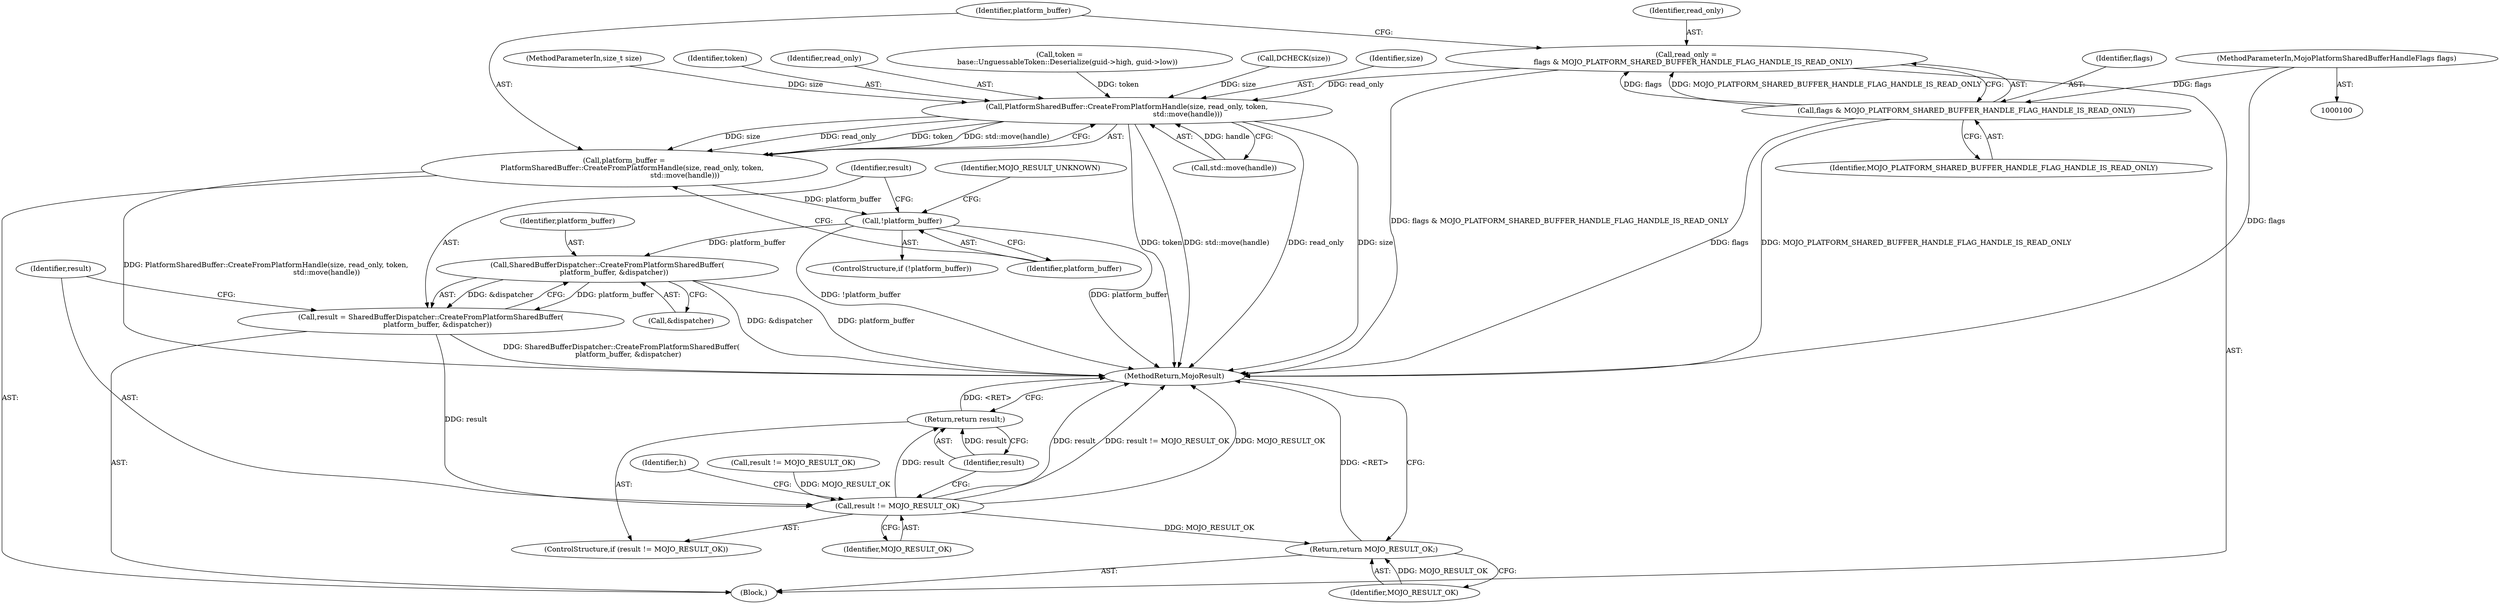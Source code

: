 digraph "0_Chrome_673ce95d481ea9368c4d4d43ac756ba1d6d9e608_32@API" {
"1000134" [label="(Call,read_only =\n      flags & MOJO_PLATFORM_SHARED_BUFFER_HANDLE_FLAG_HANDLE_IS_READ_ONLY)"];
"1000136" [label="(Call,flags & MOJO_PLATFORM_SHARED_BUFFER_HANDLE_FLAG_HANDLE_IS_READ_ONLY)"];
"1000104" [label="(MethodParameterIn,MojoPlatformSharedBufferHandleFlags flags)"];
"1000142" [label="(Call,PlatformSharedBuffer::CreateFromPlatformHandle(size, read_only, token,\n                                                      std::move(handle)))"];
"1000140" [label="(Call,platform_buffer =\n       PlatformSharedBuffer::CreateFromPlatformHandle(size, read_only, token,\n                                                      std::move(handle)))"];
"1000149" [label="(Call,!platform_buffer)"];
"1000156" [label="(Call,SharedBufferDispatcher::CreateFromPlatformSharedBuffer(\n      platform_buffer, &dispatcher))"];
"1000154" [label="(Call,result = SharedBufferDispatcher::CreateFromPlatformSharedBuffer(\n      platform_buffer, &dispatcher))"];
"1000161" [label="(Call,result != MOJO_RESULT_OK)"];
"1000164" [label="(Return,return result;)"];
"1000183" [label="(Return,return MOJO_RESULT_OK;)"];
"1000104" [label="(MethodParameterIn,MojoPlatformSharedBufferHandleFlags flags)"];
"1000140" [label="(Call,platform_buffer =\n       PlatformSharedBuffer::CreateFromPlatformHandle(size, read_only, token,\n                                                      std::move(handle)))"];
"1000154" [label="(Call,result = SharedBufferDispatcher::CreateFromPlatformSharedBuffer(\n      platform_buffer, &dispatcher))"];
"1000148" [label="(ControlStructure,if (!platform_buffer))"];
"1000155" [label="(Identifier,result)"];
"1000102" [label="(MethodParameterIn,size_t size)"];
"1000136" [label="(Call,flags & MOJO_PLATFORM_SHARED_BUFFER_HANDLE_FLAG_HANDLE_IS_READ_ONLY)"];
"1000142" [label="(Call,PlatformSharedBuffer::CreateFromPlatformHandle(size, read_only, token,\n                                                      std::move(handle)))"];
"1000138" [label="(Identifier,MOJO_PLATFORM_SHARED_BUFFER_HANDLE_FLAG_HANDLE_IS_READ_ONLY)"];
"1000145" [label="(Identifier,token)"];
"1000183" [label="(Return,return MOJO_RESULT_OK;)"];
"1000144" [label="(Identifier,read_only)"];
"1000152" [label="(Identifier,MOJO_RESULT_UNKNOWN)"];
"1000168" [label="(Identifier,h)"];
"1000146" [label="(Call,std::move(handle))"];
"1000135" [label="(Identifier,read_only)"];
"1000124" [label="(Call,token =\n       base::UnguessableToken::Deserialize(guid->high, guid->low))"];
"1000156" [label="(Call,SharedBufferDispatcher::CreateFromPlatformSharedBuffer(\n      platform_buffer, &dispatcher))"];
"1000118" [label="(Call,result != MOJO_RESULT_OK)"];
"1000149" [label="(Call,!platform_buffer)"];
"1000163" [label="(Identifier,MOJO_RESULT_OK)"];
"1000164" [label="(Return,return result;)"];
"1000160" [label="(ControlStructure,if (result != MOJO_RESULT_OK))"];
"1000185" [label="(MethodReturn,MojoResult)"];
"1000158" [label="(Call,&dispatcher)"];
"1000165" [label="(Identifier,result)"];
"1000162" [label="(Identifier,result)"];
"1000107" [label="(Call,DCHECK(size))"];
"1000150" [label="(Identifier,platform_buffer)"];
"1000157" [label="(Identifier,platform_buffer)"];
"1000141" [label="(Identifier,platform_buffer)"];
"1000134" [label="(Call,read_only =\n      flags & MOJO_PLATFORM_SHARED_BUFFER_HANDLE_FLAG_HANDLE_IS_READ_ONLY)"];
"1000137" [label="(Identifier,flags)"];
"1000161" [label="(Call,result != MOJO_RESULT_OK)"];
"1000106" [label="(Block,)"];
"1000143" [label="(Identifier,size)"];
"1000184" [label="(Identifier,MOJO_RESULT_OK)"];
"1000134" -> "1000106"  [label="AST: "];
"1000134" -> "1000136"  [label="CFG: "];
"1000135" -> "1000134"  [label="AST: "];
"1000136" -> "1000134"  [label="AST: "];
"1000141" -> "1000134"  [label="CFG: "];
"1000134" -> "1000185"  [label="DDG: flags & MOJO_PLATFORM_SHARED_BUFFER_HANDLE_FLAG_HANDLE_IS_READ_ONLY"];
"1000136" -> "1000134"  [label="DDG: flags"];
"1000136" -> "1000134"  [label="DDG: MOJO_PLATFORM_SHARED_BUFFER_HANDLE_FLAG_HANDLE_IS_READ_ONLY"];
"1000134" -> "1000142"  [label="DDG: read_only"];
"1000136" -> "1000138"  [label="CFG: "];
"1000137" -> "1000136"  [label="AST: "];
"1000138" -> "1000136"  [label="AST: "];
"1000136" -> "1000185"  [label="DDG: MOJO_PLATFORM_SHARED_BUFFER_HANDLE_FLAG_HANDLE_IS_READ_ONLY"];
"1000136" -> "1000185"  [label="DDG: flags"];
"1000104" -> "1000136"  [label="DDG: flags"];
"1000104" -> "1000100"  [label="AST: "];
"1000104" -> "1000185"  [label="DDG: flags"];
"1000142" -> "1000140"  [label="AST: "];
"1000142" -> "1000146"  [label="CFG: "];
"1000143" -> "1000142"  [label="AST: "];
"1000144" -> "1000142"  [label="AST: "];
"1000145" -> "1000142"  [label="AST: "];
"1000146" -> "1000142"  [label="AST: "];
"1000140" -> "1000142"  [label="CFG: "];
"1000142" -> "1000185"  [label="DDG: read_only"];
"1000142" -> "1000185"  [label="DDG: size"];
"1000142" -> "1000185"  [label="DDG: token"];
"1000142" -> "1000185"  [label="DDG: std::move(handle)"];
"1000142" -> "1000140"  [label="DDG: size"];
"1000142" -> "1000140"  [label="DDG: read_only"];
"1000142" -> "1000140"  [label="DDG: token"];
"1000142" -> "1000140"  [label="DDG: std::move(handle)"];
"1000107" -> "1000142"  [label="DDG: size"];
"1000102" -> "1000142"  [label="DDG: size"];
"1000124" -> "1000142"  [label="DDG: token"];
"1000146" -> "1000142"  [label="DDG: handle"];
"1000140" -> "1000106"  [label="AST: "];
"1000141" -> "1000140"  [label="AST: "];
"1000150" -> "1000140"  [label="CFG: "];
"1000140" -> "1000185"  [label="DDG: PlatformSharedBuffer::CreateFromPlatformHandle(size, read_only, token,\n                                                      std::move(handle))"];
"1000140" -> "1000149"  [label="DDG: platform_buffer"];
"1000149" -> "1000148"  [label="AST: "];
"1000149" -> "1000150"  [label="CFG: "];
"1000150" -> "1000149"  [label="AST: "];
"1000152" -> "1000149"  [label="CFG: "];
"1000155" -> "1000149"  [label="CFG: "];
"1000149" -> "1000185"  [label="DDG: !platform_buffer"];
"1000149" -> "1000185"  [label="DDG: platform_buffer"];
"1000149" -> "1000156"  [label="DDG: platform_buffer"];
"1000156" -> "1000154"  [label="AST: "];
"1000156" -> "1000158"  [label="CFG: "];
"1000157" -> "1000156"  [label="AST: "];
"1000158" -> "1000156"  [label="AST: "];
"1000154" -> "1000156"  [label="CFG: "];
"1000156" -> "1000185"  [label="DDG: platform_buffer"];
"1000156" -> "1000185"  [label="DDG: &dispatcher"];
"1000156" -> "1000154"  [label="DDG: platform_buffer"];
"1000156" -> "1000154"  [label="DDG: &dispatcher"];
"1000154" -> "1000106"  [label="AST: "];
"1000155" -> "1000154"  [label="AST: "];
"1000162" -> "1000154"  [label="CFG: "];
"1000154" -> "1000185"  [label="DDG: SharedBufferDispatcher::CreateFromPlatformSharedBuffer(\n      platform_buffer, &dispatcher)"];
"1000154" -> "1000161"  [label="DDG: result"];
"1000161" -> "1000160"  [label="AST: "];
"1000161" -> "1000163"  [label="CFG: "];
"1000162" -> "1000161"  [label="AST: "];
"1000163" -> "1000161"  [label="AST: "];
"1000165" -> "1000161"  [label="CFG: "];
"1000168" -> "1000161"  [label="CFG: "];
"1000161" -> "1000185"  [label="DDG: MOJO_RESULT_OK"];
"1000161" -> "1000185"  [label="DDG: result"];
"1000161" -> "1000185"  [label="DDG: result != MOJO_RESULT_OK"];
"1000118" -> "1000161"  [label="DDG: MOJO_RESULT_OK"];
"1000161" -> "1000164"  [label="DDG: result"];
"1000161" -> "1000183"  [label="DDG: MOJO_RESULT_OK"];
"1000164" -> "1000160"  [label="AST: "];
"1000164" -> "1000165"  [label="CFG: "];
"1000165" -> "1000164"  [label="AST: "];
"1000185" -> "1000164"  [label="CFG: "];
"1000164" -> "1000185"  [label="DDG: <RET>"];
"1000165" -> "1000164"  [label="DDG: result"];
"1000183" -> "1000106"  [label="AST: "];
"1000183" -> "1000184"  [label="CFG: "];
"1000184" -> "1000183"  [label="AST: "];
"1000185" -> "1000183"  [label="CFG: "];
"1000183" -> "1000185"  [label="DDG: <RET>"];
"1000184" -> "1000183"  [label="DDG: MOJO_RESULT_OK"];
}
